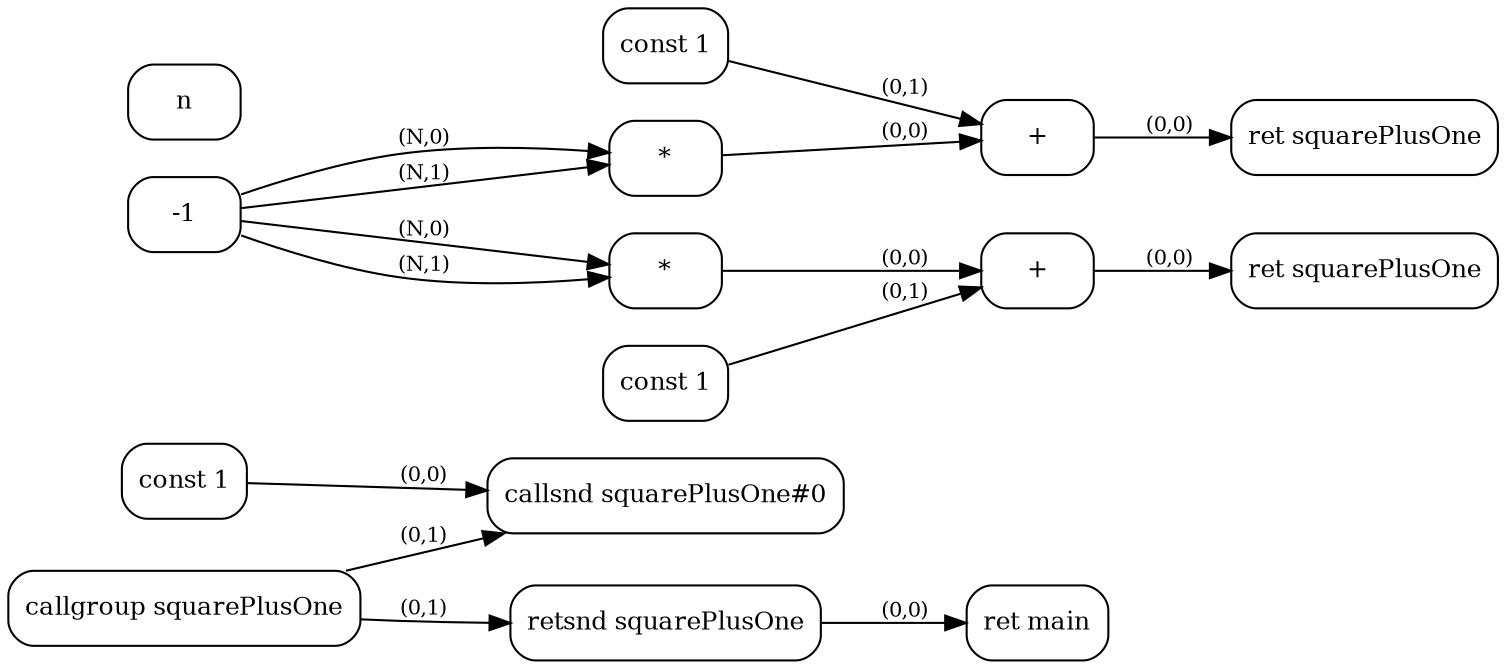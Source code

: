 digraph G {
  rankdir=LR;
  node [shape=box, style=rounded, fontsize=12];
  n0 [label="const 1"];
  n1 [label="*"];
  n2 [label="const 1"];
  n3 [label="+"];
  n4 [label="ret squarePlusOne"];
  n5 [label="callgroup squarePlusOne"];
  n6 [label="callsnd squarePlusOne#0"];
  n7 [label="retsnd squarePlusOne"];
  n8 [label="ret main"];
  n9 [label="*"];
  n10 [label="const 1"];
  n11 [label="+"];
  n12 [label="ret squarePlusOne"];
  n-1 -> n1 [label="(N,0)", fontsize=10];
  n-1 -> n1 [label="(N,1)", fontsize=10];
  n1 -> n3 [label="(0,0)", fontsize=10];
  n2 -> n3 [label="(0,1)", fontsize=10];
  n3 -> n4 [label="(0,0)", fontsize=10];
  n0 -> n6 [label="(0,0)", fontsize=10];
  n5 -> n6 [label="(0,1)", fontsize=10];
  n5 -> n7 [label="(0,1)", fontsize=10];
  n7 -> n8 [label="(0,0)", fontsize=10];
  n-1 -> n9 [label="(N,0)", fontsize=10];
  n-1 -> n9 [label="(N,1)", fontsize=10];
  n9 -> n11 [label="(0,0)", fontsize=10];
  n10 -> n11 [label="(0,1)", fontsize=10];
  n11 -> n12 [label="(0,0)", fontsize=10];
}
